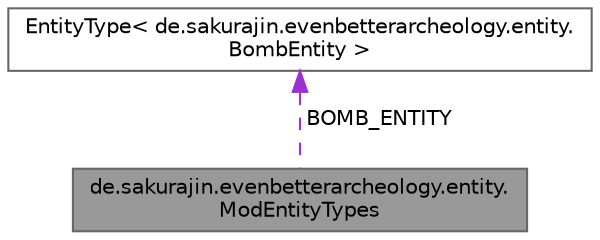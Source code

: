 digraph "de.sakurajin.evenbetterarcheology.entity.ModEntityTypes"
{
 // LATEX_PDF_SIZE
  bgcolor="transparent";
  edge [fontname=Helvetica,fontsize=10,labelfontname=Helvetica,labelfontsize=10];
  node [fontname=Helvetica,fontsize=10,shape=box,height=0.2,width=0.4];
  Node1 [label="de.sakurajin.evenbetterarcheology.entity.\lModEntityTypes",height=0.2,width=0.4,color="gray40", fillcolor="grey60", style="filled", fontcolor="black",tooltip=" "];
  Node2 -> Node1 [dir="back",color="darkorchid3",style="dashed",label=" BOMB_ENTITY" ];
  Node2 [label="EntityType\< de.sakurajin.evenbetterarcheology.entity.\lBombEntity \>",height=0.2,width=0.4,color="gray40", fillcolor="white", style="filled",tooltip=" "];
}
